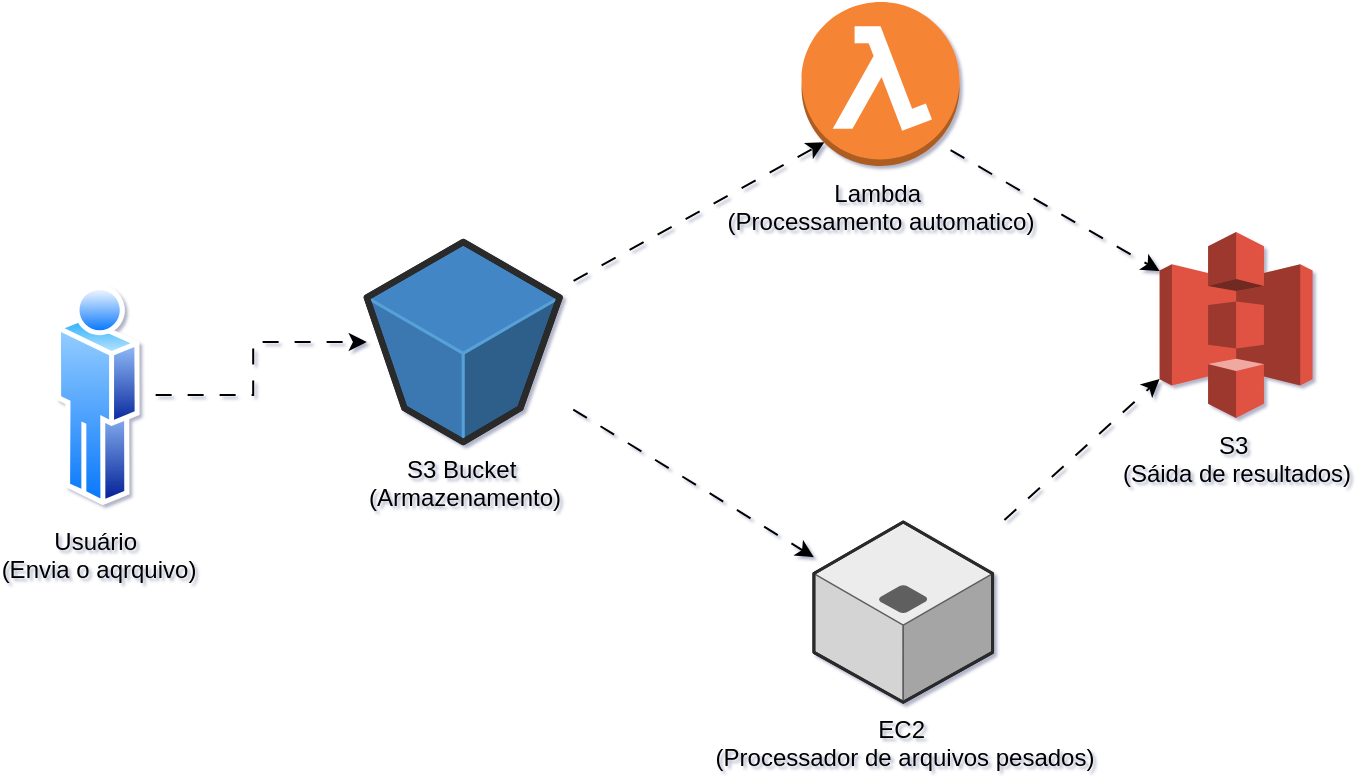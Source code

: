 <mxfile version="28.2.7">
  <diagram id="base-diagram" name="Arquitetura AWS S3 EC2 Lambda">
    <mxGraphModel dx="758" dy="420" grid="0" gridSize="10" guides="1" tooltips="1" connect="1" arrows="1" fold="1" page="1" pageScale="1" pageWidth="827" pageHeight="1169" math="0" shadow="1">
      <root>
        <mxCell id="0" />
        <mxCell id="1" parent="0" />
        <mxCell id="9EmDjbLUhluSljiYqejE-21" style="edgeStyle=orthogonalEdgeStyle;rounded=0;orthogonalLoop=1;jettySize=auto;html=1;flowAnimation=1;" edge="1" parent="1" source="9EmDjbLUhluSljiYqejE-14" target="9EmDjbLUhluSljiYqejE-15">
          <mxGeometry relative="1" as="geometry">
            <mxPoint x="250.8" y="536.5" as="targetPoint" />
          </mxGeometry>
        </mxCell>
        <mxCell id="9EmDjbLUhluSljiYqejE-14" value="&lt;span&gt;Usuário&amp;nbsp;&lt;/span&gt;&lt;div&gt;&lt;span&gt;(Envia o aqrquivo)&lt;/span&gt;&lt;/div&gt;" style="image;aspect=fixed;perimeter=ellipsePerimeter;html=1;align=center;shadow=0;dashed=0;spacingTop=3;image=img/lib/active_directory/user.svg;labelBackgroundColor=none;" vertex="1" parent="1">
          <mxGeometry x="99" y="480" width="41.81" height="113" as="geometry" />
        </mxCell>
        <mxCell id="9EmDjbLUhluSljiYqejE-22" style="rounded=0;orthogonalLoop=1;jettySize=auto;html=1;entryX=0.145;entryY=0.855;entryDx=0;entryDy=0;entryPerimeter=0;flowAnimation=1;" edge="1" parent="1" source="9EmDjbLUhluSljiYqejE-15" target="9EmDjbLUhluSljiYqejE-29">
          <mxGeometry relative="1" as="geometry">
            <mxPoint x="490.8" y="443.47" as="targetPoint" />
          </mxGeometry>
        </mxCell>
        <mxCell id="9EmDjbLUhluSljiYqejE-23" style="rounded=0;orthogonalLoop=1;jettySize=auto;html=1;flowAnimation=1;" edge="1" parent="1" source="9EmDjbLUhluSljiYqejE-15" target="9EmDjbLUhluSljiYqejE-32">
          <mxGeometry relative="1" as="geometry">
            <mxPoint x="490.8" y="539.53" as="targetPoint" />
            <mxPoint x="360.8" y="560" as="sourcePoint" />
          </mxGeometry>
        </mxCell>
        <mxCell id="9EmDjbLUhluSljiYqejE-15" value="S3 Bucket&amp;nbsp;&lt;div&gt;(Armazenamento)&lt;/div&gt;" style="verticalLabelPosition=bottom;html=1;verticalAlign=top;strokeWidth=1;align=center;outlineConnect=0;dashed=0;outlineConnect=0;shape=mxgraph.aws3d.s3Bucket;fillColor=#4286c5;strokeColor=#57A2D8;aspect=fixed;strokeColor2=#292929;" vertex="1" parent="1">
          <mxGeometry x="254.41" y="460" width="96.39" height="100" as="geometry" />
        </mxCell>
        <mxCell id="9EmDjbLUhluSljiYqejE-25" style="rounded=0;orthogonalLoop=1;jettySize=auto;html=1;exitX=0.855;exitY=0.855;exitDx=0;exitDy=0;exitPerimeter=0;entryX=0;entryY=0.21;entryDx=0;entryDy=0;entryPerimeter=0;flowAnimation=1;" edge="1" parent="1" source="9EmDjbLUhluSljiYqejE-29" target="9EmDjbLUhluSljiYqejE-19">
          <mxGeometry relative="1" as="geometry">
            <mxPoint x="600.8" y="470" as="targetPoint" />
            <mxPoint x="567.3" y="443.47" as="sourcePoint" />
          </mxGeometry>
        </mxCell>
        <mxCell id="9EmDjbLUhluSljiYqejE-24" style="rounded=0;orthogonalLoop=1;jettySize=auto;html=1;entryX=0;entryY=0.79;entryDx=0;entryDy=0;entryPerimeter=0;flowAnimation=1;" edge="1" parent="1" source="9EmDjbLUhluSljiYqejE-32" target="9EmDjbLUhluSljiYqejE-19">
          <mxGeometry relative="1" as="geometry">
            <mxPoint x="610.8" y="540" as="targetPoint" />
            <mxPoint x="567.3" y="539.53" as="sourcePoint" />
          </mxGeometry>
        </mxCell>
        <mxCell id="9EmDjbLUhluSljiYqejE-19" value="S3&amp;nbsp;&lt;div&gt;(Sáida de resultados)&lt;/div&gt;" style="outlineConnect=0;dashed=0;verticalLabelPosition=bottom;verticalAlign=top;align=center;html=1;shape=mxgraph.aws3.s3;fillColor=#E05243;gradientColor=none;" vertex="1" parent="1">
          <mxGeometry x="650.8" y="455" width="76.5" height="93" as="geometry" />
        </mxCell>
        <mxCell id="9EmDjbLUhluSljiYqejE-29" value="Lambda&amp;nbsp;&lt;div&gt;(Processamento automatico)&lt;div&gt;&lt;br&gt;&lt;/div&gt;&lt;/div&gt;" style="outlineConnect=0;dashed=0;verticalLabelPosition=bottom;verticalAlign=top;align=center;html=1;shape=mxgraph.aws3.lambda_function;fillColor=#F58534;gradientColor=none;" vertex="1" parent="1">
          <mxGeometry x="471.8" y="340" width="79" height="82" as="geometry" />
        </mxCell>
        <mxCell id="9EmDjbLUhluSljiYqejE-32" value="EC2&amp;nbsp;&lt;div&gt;(Processador de arquivos pesados)&lt;/div&gt;" style="verticalLabelPosition=bottom;html=1;verticalAlign=top;strokeWidth=1;align=center;outlineConnect=0;dashed=0;outlineConnect=0;shape=mxgraph.aws3d.application_server;fillColor=#ECECEC;strokeColor=#5E5E5E;aspect=fixed;strokeColor2=#292929;" vertex="1" parent="1">
          <mxGeometry x="477.95" y="600" width="89.35" height="90.08" as="geometry" />
        </mxCell>
      </root>
    </mxGraphModel>
  </diagram>
</mxfile>
